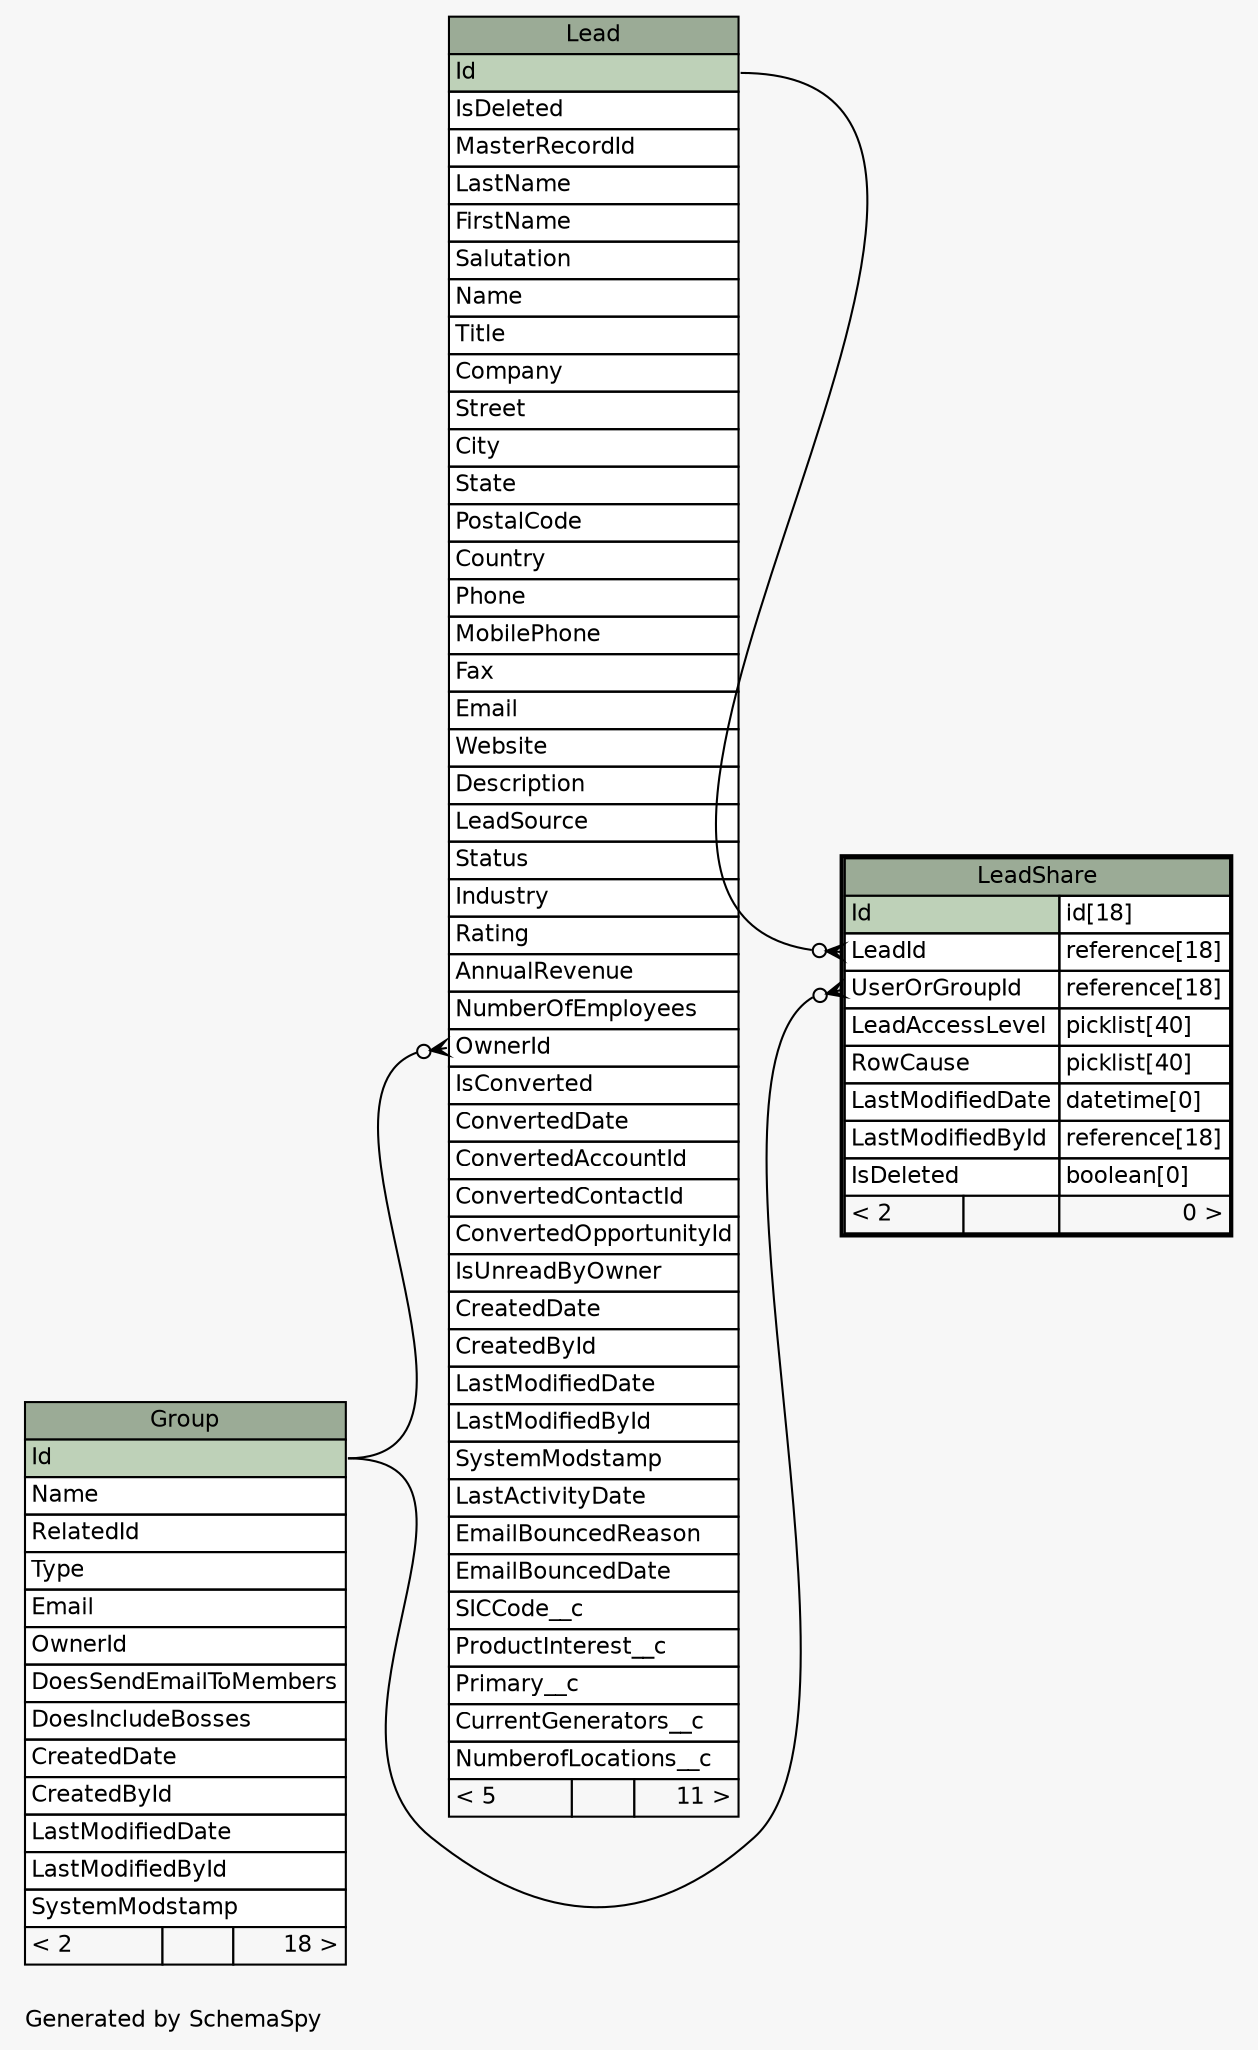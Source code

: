 // dot 2.36.0 on Mac OS X 10.11.6
// SchemaSpy rev 590
digraph "oneDegreeRelationshipsDiagram" {
  graph [
    rankdir="RL"
    bgcolor="#f7f7f7"
    label="\nGenerated by SchemaSpy"
    labeljust="l"
    nodesep="0.18"
    ranksep="0.46"
    fontname="Helvetica"
    fontsize="11"
  ];
  node [
    fontname="Helvetica"
    fontsize="11"
    shape="plaintext"
  ];
  edge [
    arrowsize="0.8"
  ];
  "Lead":"OwnerId":w -> "Group":"Id":e [arrowhead=none dir=back arrowtail=crowodot];
  "LeadShare":"LeadId":w -> "Lead":"Id":e [arrowhead=none dir=back arrowtail=crowodot];
  "LeadShare":"UserOrGroupId":w -> "Group":"Id":e [arrowhead=none dir=back arrowtail=crowodot];
  "Group" [
    label=<
    <TABLE BORDER="0" CELLBORDER="1" CELLSPACING="0" BGCOLOR="#ffffff">
      <TR><TD COLSPAN="3" BGCOLOR="#9bab96" ALIGN="CENTER">Group</TD></TR>
      <TR><TD PORT="Id" COLSPAN="3" BGCOLOR="#bed1b8" ALIGN="LEFT">Id</TD></TR>
      <TR><TD PORT="Name" COLSPAN="3" ALIGN="LEFT">Name</TD></TR>
      <TR><TD PORT="RelatedId" COLSPAN="3" ALIGN="LEFT">RelatedId</TD></TR>
      <TR><TD PORT="Type" COLSPAN="3" ALIGN="LEFT">Type</TD></TR>
      <TR><TD PORT="Email" COLSPAN="3" ALIGN="LEFT">Email</TD></TR>
      <TR><TD PORT="OwnerId" COLSPAN="3" ALIGN="LEFT">OwnerId</TD></TR>
      <TR><TD PORT="DoesSendEmailToMembers" COLSPAN="3" ALIGN="LEFT">DoesSendEmailToMembers</TD></TR>
      <TR><TD PORT="DoesIncludeBosses" COLSPAN="3" ALIGN="LEFT">DoesIncludeBosses</TD></TR>
      <TR><TD PORT="CreatedDate" COLSPAN="3" ALIGN="LEFT">CreatedDate</TD></TR>
      <TR><TD PORT="CreatedById" COLSPAN="3" ALIGN="LEFT">CreatedById</TD></TR>
      <TR><TD PORT="LastModifiedDate" COLSPAN="3" ALIGN="LEFT">LastModifiedDate</TD></TR>
      <TR><TD PORT="LastModifiedById" COLSPAN="3" ALIGN="LEFT">LastModifiedById</TD></TR>
      <TR><TD PORT="SystemModstamp" COLSPAN="3" ALIGN="LEFT">SystemModstamp</TD></TR>
      <TR><TD ALIGN="LEFT" BGCOLOR="#f7f7f7">&lt; 2</TD><TD ALIGN="RIGHT" BGCOLOR="#f7f7f7">  </TD><TD ALIGN="RIGHT" BGCOLOR="#f7f7f7">18 &gt;</TD></TR>
    </TABLE>>
    URL="Group.html"
    tooltip="Group"
  ];
  "Lead" [
    label=<
    <TABLE BORDER="0" CELLBORDER="1" CELLSPACING="0" BGCOLOR="#ffffff">
      <TR><TD COLSPAN="3" BGCOLOR="#9bab96" ALIGN="CENTER">Lead</TD></TR>
      <TR><TD PORT="Id" COLSPAN="3" BGCOLOR="#bed1b8" ALIGN="LEFT">Id</TD></TR>
      <TR><TD PORT="IsDeleted" COLSPAN="3" ALIGN="LEFT">IsDeleted</TD></TR>
      <TR><TD PORT="MasterRecordId" COLSPAN="3" ALIGN="LEFT">MasterRecordId</TD></TR>
      <TR><TD PORT="LastName" COLSPAN="3" ALIGN="LEFT">LastName</TD></TR>
      <TR><TD PORT="FirstName" COLSPAN="3" ALIGN="LEFT">FirstName</TD></TR>
      <TR><TD PORT="Salutation" COLSPAN="3" ALIGN="LEFT">Salutation</TD></TR>
      <TR><TD PORT="Name" COLSPAN="3" ALIGN="LEFT">Name</TD></TR>
      <TR><TD PORT="Title" COLSPAN="3" ALIGN="LEFT">Title</TD></TR>
      <TR><TD PORT="Company" COLSPAN="3" ALIGN="LEFT">Company</TD></TR>
      <TR><TD PORT="Street" COLSPAN="3" ALIGN="LEFT">Street</TD></TR>
      <TR><TD PORT="City" COLSPAN="3" ALIGN="LEFT">City</TD></TR>
      <TR><TD PORT="State" COLSPAN="3" ALIGN="LEFT">State</TD></TR>
      <TR><TD PORT="PostalCode" COLSPAN="3" ALIGN="LEFT">PostalCode</TD></TR>
      <TR><TD PORT="Country" COLSPAN="3" ALIGN="LEFT">Country</TD></TR>
      <TR><TD PORT="Phone" COLSPAN="3" ALIGN="LEFT">Phone</TD></TR>
      <TR><TD PORT="MobilePhone" COLSPAN="3" ALIGN="LEFT">MobilePhone</TD></TR>
      <TR><TD PORT="Fax" COLSPAN="3" ALIGN="LEFT">Fax</TD></TR>
      <TR><TD PORT="Email" COLSPAN="3" ALIGN="LEFT">Email</TD></TR>
      <TR><TD PORT="Website" COLSPAN="3" ALIGN="LEFT">Website</TD></TR>
      <TR><TD PORT="Description" COLSPAN="3" ALIGN="LEFT">Description</TD></TR>
      <TR><TD PORT="LeadSource" COLSPAN="3" ALIGN="LEFT">LeadSource</TD></TR>
      <TR><TD PORT="Status" COLSPAN="3" ALIGN="LEFT">Status</TD></TR>
      <TR><TD PORT="Industry" COLSPAN="3" ALIGN="LEFT">Industry</TD></TR>
      <TR><TD PORT="Rating" COLSPAN="3" ALIGN="LEFT">Rating</TD></TR>
      <TR><TD PORT="AnnualRevenue" COLSPAN="3" ALIGN="LEFT">AnnualRevenue</TD></TR>
      <TR><TD PORT="NumberOfEmployees" COLSPAN="3" ALIGN="LEFT">NumberOfEmployees</TD></TR>
      <TR><TD PORT="OwnerId" COLSPAN="3" ALIGN="LEFT">OwnerId</TD></TR>
      <TR><TD PORT="IsConverted" COLSPAN="3" ALIGN="LEFT">IsConverted</TD></TR>
      <TR><TD PORT="ConvertedDate" COLSPAN="3" ALIGN="LEFT">ConvertedDate</TD></TR>
      <TR><TD PORT="ConvertedAccountId" COLSPAN="3" ALIGN="LEFT">ConvertedAccountId</TD></TR>
      <TR><TD PORT="ConvertedContactId" COLSPAN="3" ALIGN="LEFT">ConvertedContactId</TD></TR>
      <TR><TD PORT="ConvertedOpportunityId" COLSPAN="3" ALIGN="LEFT">ConvertedOpportunityId</TD></TR>
      <TR><TD PORT="IsUnreadByOwner" COLSPAN="3" ALIGN="LEFT">IsUnreadByOwner</TD></TR>
      <TR><TD PORT="CreatedDate" COLSPAN="3" ALIGN="LEFT">CreatedDate</TD></TR>
      <TR><TD PORT="CreatedById" COLSPAN="3" ALIGN="LEFT">CreatedById</TD></TR>
      <TR><TD PORT="LastModifiedDate" COLSPAN="3" ALIGN="LEFT">LastModifiedDate</TD></TR>
      <TR><TD PORT="LastModifiedById" COLSPAN="3" ALIGN="LEFT">LastModifiedById</TD></TR>
      <TR><TD PORT="SystemModstamp" COLSPAN="3" ALIGN="LEFT">SystemModstamp</TD></TR>
      <TR><TD PORT="LastActivityDate" COLSPAN="3" ALIGN="LEFT">LastActivityDate</TD></TR>
      <TR><TD PORT="EmailBouncedReason" COLSPAN="3" ALIGN="LEFT">EmailBouncedReason</TD></TR>
      <TR><TD PORT="EmailBouncedDate" COLSPAN="3" ALIGN="LEFT">EmailBouncedDate</TD></TR>
      <TR><TD PORT="SICCode__c" COLSPAN="3" ALIGN="LEFT">SICCode__c</TD></TR>
      <TR><TD PORT="ProductInterest__c" COLSPAN="3" ALIGN="LEFT">ProductInterest__c</TD></TR>
      <TR><TD PORT="Primary__c" COLSPAN="3" ALIGN="LEFT">Primary__c</TD></TR>
      <TR><TD PORT="CurrentGenerators__c" COLSPAN="3" ALIGN="LEFT">CurrentGenerators__c</TD></TR>
      <TR><TD PORT="NumberofLocations__c" COLSPAN="3" ALIGN="LEFT">NumberofLocations__c</TD></TR>
      <TR><TD ALIGN="LEFT" BGCOLOR="#f7f7f7">&lt; 5</TD><TD ALIGN="RIGHT" BGCOLOR="#f7f7f7">  </TD><TD ALIGN="RIGHT" BGCOLOR="#f7f7f7">11 &gt;</TD></TR>
    </TABLE>>
    URL="Lead.html"
    tooltip="Lead"
  ];
  "LeadShare" [
    label=<
    <TABLE BORDER="2" CELLBORDER="1" CELLSPACING="0" BGCOLOR="#ffffff">
      <TR><TD COLSPAN="3" BGCOLOR="#9bab96" ALIGN="CENTER">LeadShare</TD></TR>
      <TR><TD PORT="Id" COLSPAN="2" BGCOLOR="#bed1b8" ALIGN="LEFT">Id</TD><TD PORT="Id.type" ALIGN="LEFT">id[18]</TD></TR>
      <TR><TD PORT="LeadId" COLSPAN="2" ALIGN="LEFT">LeadId</TD><TD PORT="LeadId.type" ALIGN="LEFT">reference[18]</TD></TR>
      <TR><TD PORT="UserOrGroupId" COLSPAN="2" ALIGN="LEFT">UserOrGroupId</TD><TD PORT="UserOrGroupId.type" ALIGN="LEFT">reference[18]</TD></TR>
      <TR><TD PORT="LeadAccessLevel" COLSPAN="2" ALIGN="LEFT">LeadAccessLevel</TD><TD PORT="LeadAccessLevel.type" ALIGN="LEFT">picklist[40]</TD></TR>
      <TR><TD PORT="RowCause" COLSPAN="2" ALIGN="LEFT">RowCause</TD><TD PORT="RowCause.type" ALIGN="LEFT">picklist[40]</TD></TR>
      <TR><TD PORT="LastModifiedDate" COLSPAN="2" ALIGN="LEFT">LastModifiedDate</TD><TD PORT="LastModifiedDate.type" ALIGN="LEFT">datetime[0]</TD></TR>
      <TR><TD PORT="LastModifiedById" COLSPAN="2" ALIGN="LEFT">LastModifiedById</TD><TD PORT="LastModifiedById.type" ALIGN="LEFT">reference[18]</TD></TR>
      <TR><TD PORT="IsDeleted" COLSPAN="2" ALIGN="LEFT">IsDeleted</TD><TD PORT="IsDeleted.type" ALIGN="LEFT">boolean[0]</TD></TR>
      <TR><TD ALIGN="LEFT" BGCOLOR="#f7f7f7">&lt; 2</TD><TD ALIGN="RIGHT" BGCOLOR="#f7f7f7">  </TD><TD ALIGN="RIGHT" BGCOLOR="#f7f7f7">0 &gt;</TD></TR>
    </TABLE>>
    URL="LeadShare.html"
    tooltip="LeadShare"
  ];
}
